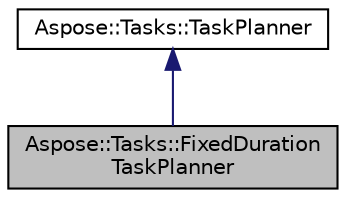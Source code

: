 digraph "Aspose::Tasks::FixedDurationTaskPlanner"
{
 // LATEX_PDF_SIZE
  edge [fontname="Helvetica",fontsize="10",labelfontname="Helvetica",labelfontsize="10"];
  node [fontname="Helvetica",fontsize="10",shape=record];
  Node1 [label="Aspose::Tasks::FixedDuration\lTaskPlanner",height=0.2,width=0.4,color="black", fillcolor="grey75", style="filled", fontcolor="black",tooltip=" "];
  Node2 -> Node1 [dir="back",color="midnightblue",fontsize="10",style="solid",fontname="Helvetica"];
  Node2 [label="Aspose::Tasks::TaskPlanner",height=0.2,width=0.4,color="black", fillcolor="white", style="filled",URL="$class_aspose_1_1_tasks_1_1_task_planner.html",tooltip=" "];
}
